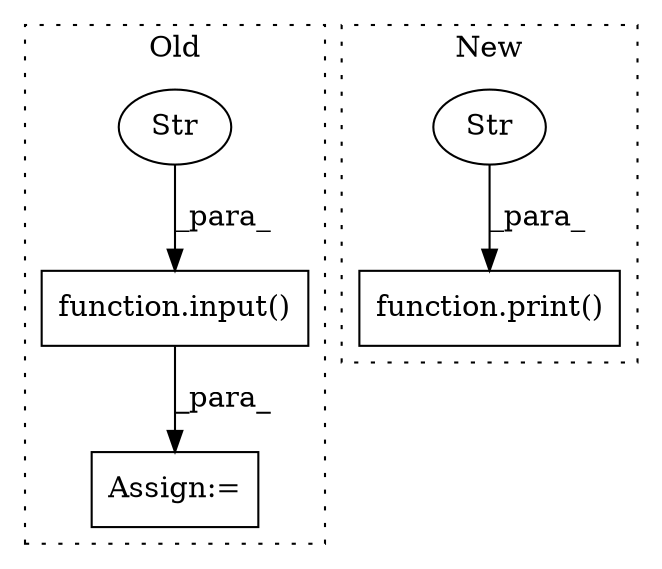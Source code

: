 digraph G {
subgraph cluster0 {
1 [label="function.input()" a="75" s="4943,4990" l="6,1" shape="box"];
3 [label="Str" a="66" s="4949" l="41" shape="ellipse"];
5 [label="Assign:=" a="68" s="4940" l="3" shape="box"];
label = "Old";
style="dotted";
}
subgraph cluster1 {
2 [label="function.print()" a="75" s="6332,6372" l="6,1" shape="box"];
4 [label="Str" a="66" s="6338" l="34" shape="ellipse"];
label = "New";
style="dotted";
}
1 -> 5 [label="_para_"];
3 -> 1 [label="_para_"];
4 -> 2 [label="_para_"];
}